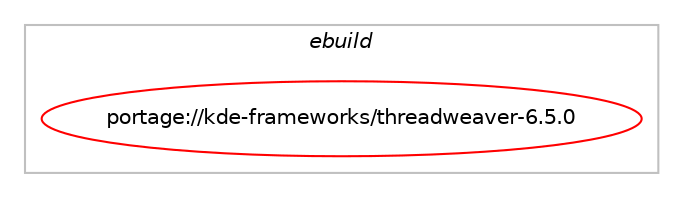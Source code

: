 digraph prolog {

# *************
# Graph options
# *************

newrank=true;
concentrate=true;
compound=true;
graph [rankdir=LR,fontname=Helvetica,fontsize=10,ranksep=1.5];#, ranksep=2.5, nodesep=0.2];
edge  [arrowhead=vee];
node  [fontname=Helvetica,fontsize=10];

# **********
# The ebuild
# **********

subgraph cluster_leftcol {
color=gray;
label=<<i>ebuild</i>>;
id [label="portage://kde-frameworks/threadweaver-6.5.0", color=red, width=4, href="../kde-frameworks/threadweaver-6.5.0.svg"];
}

# ****************
# The dependencies
# ****************

subgraph cluster_midcol {
color=gray;
label=<<i>dependencies</i>>;
subgraph cluster_compile {
fillcolor="#eeeeee";
style=filled;
label=<<i>compile</i>>;
# *** BEGIN UNKNOWN DEPENDENCY TYPE (TODO) ***
# id -> equal(use_conditional_group(positive,doc,portage://kde-frameworks/threadweaver-6.5.0,[package_dependency(portage://kde-frameworks/threadweaver-6.5.0,install,no,dev-qt,qt-docs,none,[,,],[slot(6)],[])]))
# *** END UNKNOWN DEPENDENCY TYPE (TODO) ***

# *** BEGIN UNKNOWN DEPENDENCY TYPE (TODO) ***
# id -> equal(package_dependency(portage://kde-frameworks/threadweaver-6.5.0,install,no,dev-qt,qtbase,none,[,,],[slot(6)],[]))
# *** END UNKNOWN DEPENDENCY TYPE (TODO) ***

}
subgraph cluster_compileandrun {
fillcolor="#eeeeee";
style=filled;
label=<<i>compile and run</i>>;
}
subgraph cluster_run {
fillcolor="#eeeeee";
style=filled;
label=<<i>run</i>>;
# *** BEGIN UNKNOWN DEPENDENCY TYPE (TODO) ***
# id -> equal(use_conditional_group(positive,doc,portage://kde-frameworks/threadweaver-6.5.0,[package_dependency(portage://kde-frameworks/threadweaver-6.5.0,run,no,dev-qt,qt-docs,none,[,,],[slot(6)],[])]))
# *** END UNKNOWN DEPENDENCY TYPE (TODO) ***

# *** BEGIN UNKNOWN DEPENDENCY TYPE (TODO) ***
# id -> equal(package_dependency(portage://kde-frameworks/threadweaver-6.5.0,run,no,dev-qt,qtbase,none,[,,],[slot(6)],[]))
# *** END UNKNOWN DEPENDENCY TYPE (TODO) ***

# *** BEGIN UNKNOWN DEPENDENCY TYPE (TODO) ***
# id -> equal(package_dependency(portage://kde-frameworks/threadweaver-6.5.0,run,no,kde-frameworks,kf-env,greaterequal,[6,,,6],[],[]))
# *** END UNKNOWN DEPENDENCY TYPE (TODO) ***

}
}

# **************
# The candidates
# **************

subgraph cluster_choices {
rank=same;
color=gray;
label=<<i>candidates</i>>;

}

}
